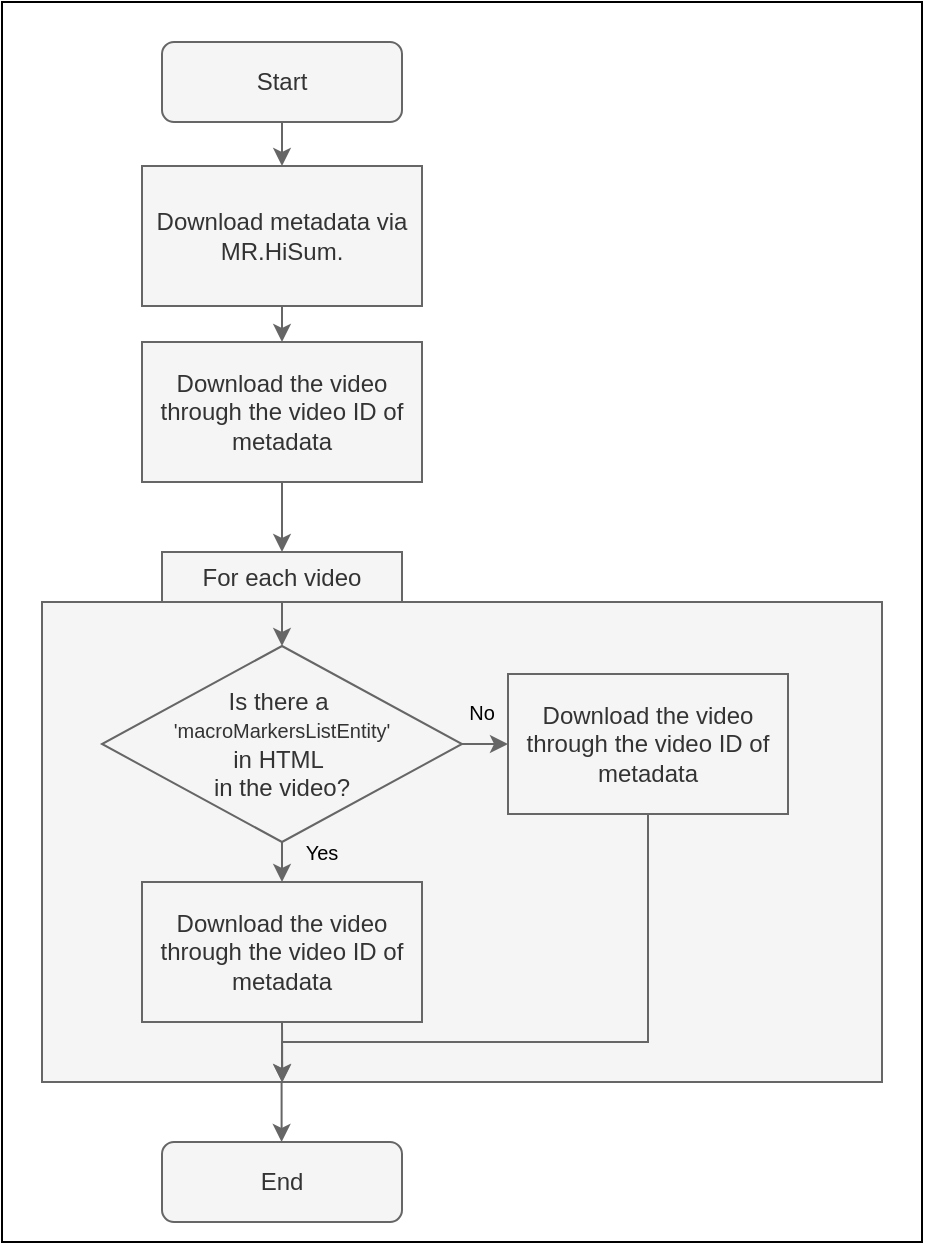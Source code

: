 <mxfile version="27.1.5">
  <diagram id="C5RBs43oDa-KdzZeNtuy" name="Page-1">
    <mxGraphModel dx="1426" dy="757" grid="1" gridSize="10" guides="1" tooltips="1" connect="1" arrows="1" fold="1" page="1" pageScale="1" pageWidth="827" pageHeight="1169" math="0" shadow="0">
      <root>
        <mxCell id="WIyWlLk6GJQsqaUBKTNV-0" />
        <mxCell id="WIyWlLk6GJQsqaUBKTNV-1" parent="WIyWlLk6GJQsqaUBKTNV-0" />
        <mxCell id="oP6DB13o0mlpVg34w4C4-31" value="" style="rounded=0;whiteSpace=wrap;html=1;" vertex="1" parent="WIyWlLk6GJQsqaUBKTNV-1">
          <mxGeometry x="90" y="60" width="460" height="620" as="geometry" />
        </mxCell>
        <mxCell id="oP6DB13o0mlpVg34w4C4-7" style="edgeStyle=orthogonalEdgeStyle;rounded=0;orthogonalLoop=1;jettySize=auto;html=1;exitX=0.5;exitY=1;exitDx=0;exitDy=0;entryX=0.5;entryY=0;entryDx=0;entryDy=0;fillColor=#f5f5f5;strokeColor=#666666;labelBackgroundColor=none;" edge="1" parent="WIyWlLk6GJQsqaUBKTNV-1" source="WIyWlLk6GJQsqaUBKTNV-3" target="oP6DB13o0mlpVg34w4C4-0">
          <mxGeometry relative="1" as="geometry" />
        </mxCell>
        <mxCell id="WIyWlLk6GJQsqaUBKTNV-3" value="Start" style="rounded=1;whiteSpace=wrap;html=1;fontSize=12;glass=0;strokeWidth=1;shadow=0;fillColor=#f5f5f5;fontColor=#333333;strokeColor=#666666;labelBackgroundColor=none;" parent="WIyWlLk6GJQsqaUBKTNV-1" vertex="1">
          <mxGeometry x="170" y="80" width="120" height="40" as="geometry" />
        </mxCell>
        <mxCell id="oP6DB13o0mlpVg34w4C4-8" style="edgeStyle=orthogonalEdgeStyle;rounded=0;orthogonalLoop=1;jettySize=auto;html=1;exitX=0.5;exitY=1;exitDx=0;exitDy=0;entryX=0.5;entryY=0;entryDx=0;entryDy=0;fillColor=#f5f5f5;strokeColor=#666666;labelBackgroundColor=none;" edge="1" parent="WIyWlLk6GJQsqaUBKTNV-1" source="oP6DB13o0mlpVg34w4C4-0" target="oP6DB13o0mlpVg34w4C4-2">
          <mxGeometry relative="1" as="geometry" />
        </mxCell>
        <mxCell id="oP6DB13o0mlpVg34w4C4-0" value="&lt;span style=&quot;font-family: noto, notojp, notokr, Helvetica, &amp;quot;Microsoft YaHei&amp;quot;, &amp;quot;Apple SD Gothic Neo&amp;quot;, &amp;quot;Malgun Gothic&amp;quot;, &amp;quot;맑은 고딕&amp;quot;, Dotum, 돋움, sans-serif; text-align: start;&quot;&gt;&lt;font&gt;Download metadata via MR.HiSum.&lt;/font&gt;&lt;/span&gt;" style="rounded=0;whiteSpace=wrap;html=1;fontSize=12;fillColor=#f5f5f5;fontColor=#333333;strokeColor=#666666;labelBackgroundColor=none;" vertex="1" parent="WIyWlLk6GJQsqaUBKTNV-1">
          <mxGeometry x="160" y="142" width="140" height="70" as="geometry" />
        </mxCell>
        <mxCell id="oP6DB13o0mlpVg34w4C4-17" style="edgeStyle=orthogonalEdgeStyle;rounded=0;orthogonalLoop=1;jettySize=auto;html=1;exitX=0.5;exitY=1;exitDx=0;exitDy=0;entryX=0.5;entryY=0;entryDx=0;entryDy=0;fillColor=#f5f5f5;strokeColor=#666666;labelBackgroundColor=none;" edge="1" parent="WIyWlLk6GJQsqaUBKTNV-1" source="oP6DB13o0mlpVg34w4C4-2" target="oP6DB13o0mlpVg34w4C4-12">
          <mxGeometry relative="1" as="geometry" />
        </mxCell>
        <mxCell id="oP6DB13o0mlpVg34w4C4-2" value="&lt;div style=&quot;&quot;&gt;&lt;span style=&quot;font-family: noto, notojp, notokr, Helvetica, &amp;quot;Microsoft YaHei&amp;quot;, &amp;quot;Apple SD Gothic Neo&amp;quot;, &amp;quot;Malgun Gothic&amp;quot;, &amp;quot;맑은 고딕&amp;quot;, Dotum, 돋움, sans-serif;&quot;&gt;Download the video through the video ID of metadata&lt;/span&gt;&lt;/div&gt;" style="rounded=0;whiteSpace=wrap;html=1;fontSize=12;align=center;fillColor=#f5f5f5;fontColor=#333333;strokeColor=#666666;labelBackgroundColor=none;" vertex="1" parent="WIyWlLk6GJQsqaUBKTNV-1">
          <mxGeometry x="160" y="230" width="140" height="70" as="geometry" />
        </mxCell>
        <mxCell id="oP6DB13o0mlpVg34w4C4-10" value="" style="rounded=0;whiteSpace=wrap;html=1;fillColor=#f5f5f5;fontColor=#333333;strokeColor=#666666;labelBackgroundColor=none;" vertex="1" parent="WIyWlLk6GJQsqaUBKTNV-1">
          <mxGeometry x="110" y="360" width="420" height="240" as="geometry" />
        </mxCell>
        <mxCell id="oP6DB13o0mlpVg34w4C4-18" style="edgeStyle=orthogonalEdgeStyle;rounded=0;orthogonalLoop=1;jettySize=auto;html=1;exitX=0.5;exitY=1;exitDx=0;exitDy=0;entryX=0.5;entryY=0;entryDx=0;entryDy=0;fillColor=#f5f5f5;strokeColor=#666666;labelBackgroundColor=none;" edge="1" parent="WIyWlLk6GJQsqaUBKTNV-1" source="oP6DB13o0mlpVg34w4C4-12" target="oP6DB13o0mlpVg34w4C4-14">
          <mxGeometry relative="1" as="geometry" />
        </mxCell>
        <mxCell id="oP6DB13o0mlpVg34w4C4-12" value="For each video" style="rounded=0;whiteSpace=wrap;html=1;fillColor=#f5f5f5;fontColor=#333333;strokeColor=#666666;labelBackgroundColor=none;" vertex="1" parent="WIyWlLk6GJQsqaUBKTNV-1">
          <mxGeometry x="170" y="335" width="120" height="25" as="geometry" />
        </mxCell>
        <mxCell id="oP6DB13o0mlpVg34w4C4-21" style="edgeStyle=orthogonalEdgeStyle;rounded=0;orthogonalLoop=1;jettySize=auto;html=1;exitX=1;exitY=0.5;exitDx=0;exitDy=0;entryX=0;entryY=0.5;entryDx=0;entryDy=0;fillColor=#f5f5f5;strokeColor=#666666;labelBackgroundColor=none;" edge="1" parent="WIyWlLk6GJQsqaUBKTNV-1" source="oP6DB13o0mlpVg34w4C4-14" target="oP6DB13o0mlpVg34w4C4-19">
          <mxGeometry relative="1" as="geometry" />
        </mxCell>
        <mxCell id="oP6DB13o0mlpVg34w4C4-22" style="edgeStyle=orthogonalEdgeStyle;rounded=0;orthogonalLoop=1;jettySize=auto;html=1;exitX=0.5;exitY=1;exitDx=0;exitDy=0;entryX=0.5;entryY=0;entryDx=0;entryDy=0;fillColor=#f5f5f5;strokeColor=#666666;labelBackgroundColor=none;" edge="1" parent="WIyWlLk6GJQsqaUBKTNV-1" source="oP6DB13o0mlpVg34w4C4-14" target="oP6DB13o0mlpVg34w4C4-20">
          <mxGeometry relative="1" as="geometry" />
        </mxCell>
        <mxCell id="oP6DB13o0mlpVg34w4C4-14" value="&lt;span style=&quot;font-family: noto, notojp, notokr, Helvetica, &amp;quot;Microsoft YaHei&amp;quot;, &amp;quot;Apple SD Gothic Neo&amp;quot;, &amp;quot;Malgun Gothic&amp;quot;, &amp;quot;맑은 고딕&amp;quot;, Dotum, 돋움, sans-serif; text-align: start;&quot;&gt;&lt;font&gt;Is there a&amp;nbsp;&lt;/font&gt;&lt;/span&gt;&lt;div&gt;&lt;span style=&quot;font-family: noto, notojp, notokr, Helvetica, &amp;quot;Microsoft YaHei&amp;quot;, &amp;quot;Apple SD Gothic Neo&amp;quot;, &amp;quot;Malgun Gothic&amp;quot;, &amp;quot;맑은 고딕&amp;quot;, Dotum, 돋움, sans-serif; text-align: start;&quot;&gt;&lt;font&gt;&lt;font style=&quot;font-size: 10px;&quot;&gt;&#39;macroMarkersListEntity&#39;&lt;/font&gt;&lt;/font&gt;&lt;/span&gt;&lt;/div&gt;&lt;div&gt;&lt;span style=&quot;font-family: noto, notojp, notokr, Helvetica, &amp;quot;Microsoft YaHei&amp;quot;, &amp;quot;Apple SD Gothic Neo&amp;quot;, &amp;quot;Malgun Gothic&amp;quot;, &amp;quot;맑은 고딕&amp;quot;, Dotum, 돋움, sans-serif; text-align: start;&quot;&gt;&lt;font&gt;in HTML&amp;nbsp;&lt;/font&gt;&lt;/span&gt;&lt;/div&gt;&lt;div&gt;&lt;span style=&quot;font-family: noto, notojp, notokr, Helvetica, &amp;quot;Microsoft YaHei&amp;quot;, &amp;quot;Apple SD Gothic Neo&amp;quot;, &amp;quot;Malgun Gothic&amp;quot;, &amp;quot;맑은 고딕&amp;quot;, Dotum, 돋움, sans-serif; text-align: start;&quot;&gt;&lt;font&gt;in the video?&lt;/font&gt;&lt;/span&gt;&lt;/div&gt;" style="rhombus;whiteSpace=wrap;html=1;fillColor=#f5f5f5;fontColor=#333333;strokeColor=#666666;labelBackgroundColor=none;" vertex="1" parent="WIyWlLk6GJQsqaUBKTNV-1">
          <mxGeometry x="140" y="382" width="180" height="98" as="geometry" />
        </mxCell>
        <mxCell id="oP6DB13o0mlpVg34w4C4-28" style="edgeStyle=orthogonalEdgeStyle;rounded=0;orthogonalLoop=1;jettySize=auto;html=1;exitX=0.5;exitY=1;exitDx=0;exitDy=0;fillColor=#f5f5f5;strokeColor=#666666;labelBackgroundColor=none;" edge="1" parent="WIyWlLk6GJQsqaUBKTNV-1" source="oP6DB13o0mlpVg34w4C4-19">
          <mxGeometry relative="1" as="geometry">
            <mxPoint x="230" y="600" as="targetPoint" />
            <Array as="points">
              <mxPoint x="413" y="580" />
              <mxPoint x="230" y="580" />
            </Array>
          </mxGeometry>
        </mxCell>
        <mxCell id="oP6DB13o0mlpVg34w4C4-19" value="&lt;div style=&quot;&quot;&gt;&lt;span style=&quot;font-family: noto, notojp, notokr, Helvetica, &amp;quot;Microsoft YaHei&amp;quot;, &amp;quot;Apple SD Gothic Neo&amp;quot;, &amp;quot;Malgun Gothic&amp;quot;, &amp;quot;맑은 고딕&amp;quot;, Dotum, 돋움, sans-serif;&quot;&gt;Download the video through the video ID of metadata&lt;/span&gt;&lt;/div&gt;" style="rounded=0;whiteSpace=wrap;html=1;fontSize=12;align=center;fillColor=#f5f5f5;fontColor=#333333;strokeColor=#666666;labelBackgroundColor=none;" vertex="1" parent="WIyWlLk6GJQsqaUBKTNV-1">
          <mxGeometry x="343" y="396" width="140" height="70" as="geometry" />
        </mxCell>
        <mxCell id="oP6DB13o0mlpVg34w4C4-20" value="&lt;div style=&quot;&quot;&gt;&lt;span style=&quot;font-family: noto, notojp, notokr, Helvetica, &amp;quot;Microsoft YaHei&amp;quot;, &amp;quot;Apple SD Gothic Neo&amp;quot;, &amp;quot;Malgun Gothic&amp;quot;, &amp;quot;맑은 고딕&amp;quot;, Dotum, 돋움, sans-serif;&quot;&gt;Download the video through the video ID of metadata&lt;/span&gt;&lt;/div&gt;" style="rounded=0;whiteSpace=wrap;html=1;fontSize=12;align=center;fillColor=#f5f5f5;fontColor=#333333;strokeColor=#666666;labelBackgroundColor=none;" vertex="1" parent="WIyWlLk6GJQsqaUBKTNV-1">
          <mxGeometry x="160" y="500" width="140" height="70" as="geometry" />
        </mxCell>
        <mxCell id="oP6DB13o0mlpVg34w4C4-23" value="&lt;font style=&quot;font-size: 10px;&quot;&gt;No&lt;/font&gt;" style="text;html=1;align=center;verticalAlign=middle;whiteSpace=wrap;rounded=0;fontSize=5;fillColor=none;fontColor=default;strokeColor=none;labelBackgroundColor=none;" vertex="1" parent="WIyWlLk6GJQsqaUBKTNV-1">
          <mxGeometry x="300" y="400" width="60" height="30" as="geometry" />
        </mxCell>
        <mxCell id="oP6DB13o0mlpVg34w4C4-24" value="&lt;font style=&quot;font-size: 10px;&quot;&gt;Yes&lt;/font&gt;" style="text;html=1;align=center;verticalAlign=middle;whiteSpace=wrap;rounded=0;fontSize=5;fillColor=none;fontColor=default;strokeColor=none;labelBackgroundColor=none;" vertex="1" parent="WIyWlLk6GJQsqaUBKTNV-1">
          <mxGeometry x="220" y="470" width="60" height="30" as="geometry" />
        </mxCell>
        <mxCell id="oP6DB13o0mlpVg34w4C4-25" value="End" style="rounded=1;whiteSpace=wrap;html=1;fontSize=12;glass=0;strokeWidth=1;shadow=0;fillColor=#f5f5f5;fontColor=#333333;strokeColor=#666666;labelBackgroundColor=none;" vertex="1" parent="WIyWlLk6GJQsqaUBKTNV-1">
          <mxGeometry x="170" y="630" width="120" height="40" as="geometry" />
        </mxCell>
        <mxCell id="oP6DB13o0mlpVg34w4C4-29" style="edgeStyle=orthogonalEdgeStyle;rounded=0;orthogonalLoop=1;jettySize=auto;html=1;exitX=0.5;exitY=1;exitDx=0;exitDy=0;entryX=0.286;entryY=1.001;entryDx=0;entryDy=0;entryPerimeter=0;fillColor=#f5f5f5;strokeColor=#666666;labelBackgroundColor=none;" edge="1" parent="WIyWlLk6GJQsqaUBKTNV-1" source="oP6DB13o0mlpVg34w4C4-20" target="oP6DB13o0mlpVg34w4C4-10">
          <mxGeometry relative="1" as="geometry" />
        </mxCell>
        <mxCell id="oP6DB13o0mlpVg34w4C4-30" value="" style="endArrow=classic;html=1;rounded=0;fillColor=#f5f5f5;strokeColor=#666666;labelBackgroundColor=none;" edge="1" parent="WIyWlLk6GJQsqaUBKTNV-1">
          <mxGeometry width="50" height="50" relative="1" as="geometry">
            <mxPoint x="229.8" y="600" as="sourcePoint" />
            <mxPoint x="229.8" y="630" as="targetPoint" />
          </mxGeometry>
        </mxCell>
      </root>
    </mxGraphModel>
  </diagram>
</mxfile>
